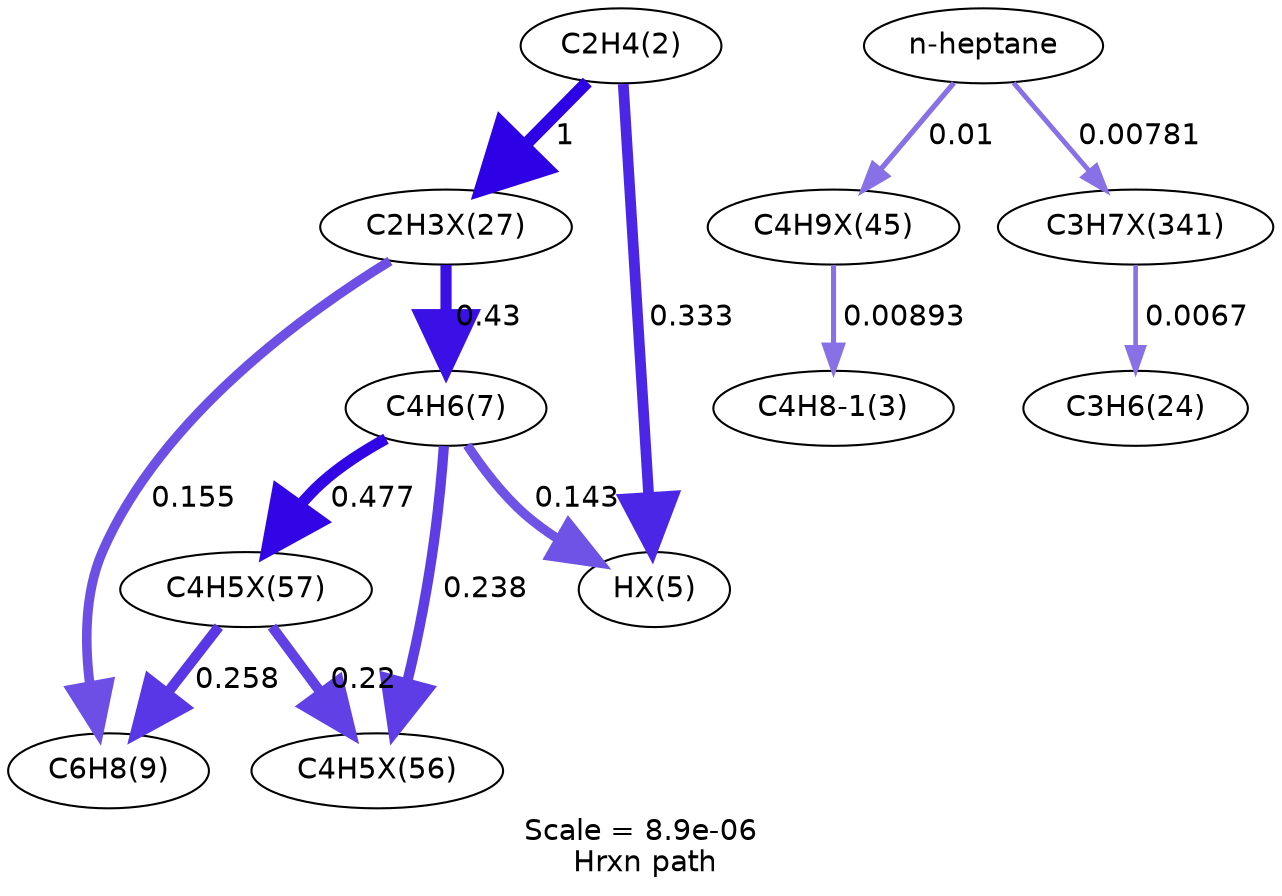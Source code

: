 digraph reaction_paths {
center=1;
s5 -> s54[fontname="Helvetica", style="setlinewidth(5.17)", arrowsize=2.59, color="0.7, 0.833, 0.9"
, label=" 0.333"];
s5 -> s55[fontname="Helvetica", style="setlinewidth(6)", arrowsize=3, color="0.7, 1.5, 0.9"
, label=" 1"];
s8 -> s54[fontname="Helvetica", style="setlinewidth(4.53)", arrowsize=2.27, color="0.7, 0.643, 0.9"
, label=" 0.143"];
s55 -> s8[fontname="Helvetica", style="setlinewidth(5.36)", arrowsize=2.68, color="0.7, 0.93, 0.9"
, label=" 0.43"];
s55 -> s9[fontname="Helvetica", style="setlinewidth(4.59)", arrowsize=2.3, color="0.7, 0.655, 0.9"
, label=" 0.155"];
s8 -> s68[fontname="Helvetica", style="setlinewidth(5.44)", arrowsize=2.72, color="0.7, 0.977, 0.9"
, label=" 0.477"];
s8 -> s67[fontname="Helvetica", style="setlinewidth(4.92)", arrowsize=2.46, color="0.7, 0.738, 0.9"
, label=" 0.238"];
s68 -> s9[fontname="Helvetica", style="setlinewidth(4.98)", arrowsize=2.49, color="0.7, 0.758, 0.9"
, label=" 0.258"];
s68 -> s67[fontname="Helvetica", style="setlinewidth(4.86)", arrowsize=2.43, color="0.7, 0.72, 0.9"
, label=" 0.22"];
s64 -> s6[fontname="Helvetica", style="setlinewidth(2.44)", arrowsize=1.22, color="0.7, 0.509, 0.9"
, label=" 0.00893"];
s0 -> s64[fontname="Helvetica", style="setlinewidth(2.53)", arrowsize=1.26, color="0.7, 0.51, 0.9"
, label=" 0.01"];
s91 -> s10[fontname="Helvetica", style="setlinewidth(2.22)", arrowsize=1.11, color="0.7, 0.507, 0.9"
, label=" 0.0067"];
s0 -> s91[fontname="Helvetica", style="setlinewidth(2.34)", arrowsize=1.17, color="0.7, 0.508, 0.9"
, label=" 0.00781"];
s0 [ fontname="Helvetica", label="n-heptane"];
s5 [ fontname="Helvetica", label="C2H4(2)"];
s6 [ fontname="Helvetica", label="C4H8-1(3)"];
s8 [ fontname="Helvetica", label="C4H6(7)"];
s9 [ fontname="Helvetica", label="C6H8(9)"];
s10 [ fontname="Helvetica", label="C3H6(24)"];
s54 [ fontname="Helvetica", label="HX(5)"];
s55 [ fontname="Helvetica", label="C2H3X(27)"];
s64 [ fontname="Helvetica", label="C4H9X(45)"];
s67 [ fontname="Helvetica", label="C4H5X(56)"];
s68 [ fontname="Helvetica", label="C4H5X(57)"];
s91 [ fontname="Helvetica", label="C3H7X(341)"];
 label = "Scale = 8.9e-06\l Hrxn path";
 fontname = "Helvetica";
}

